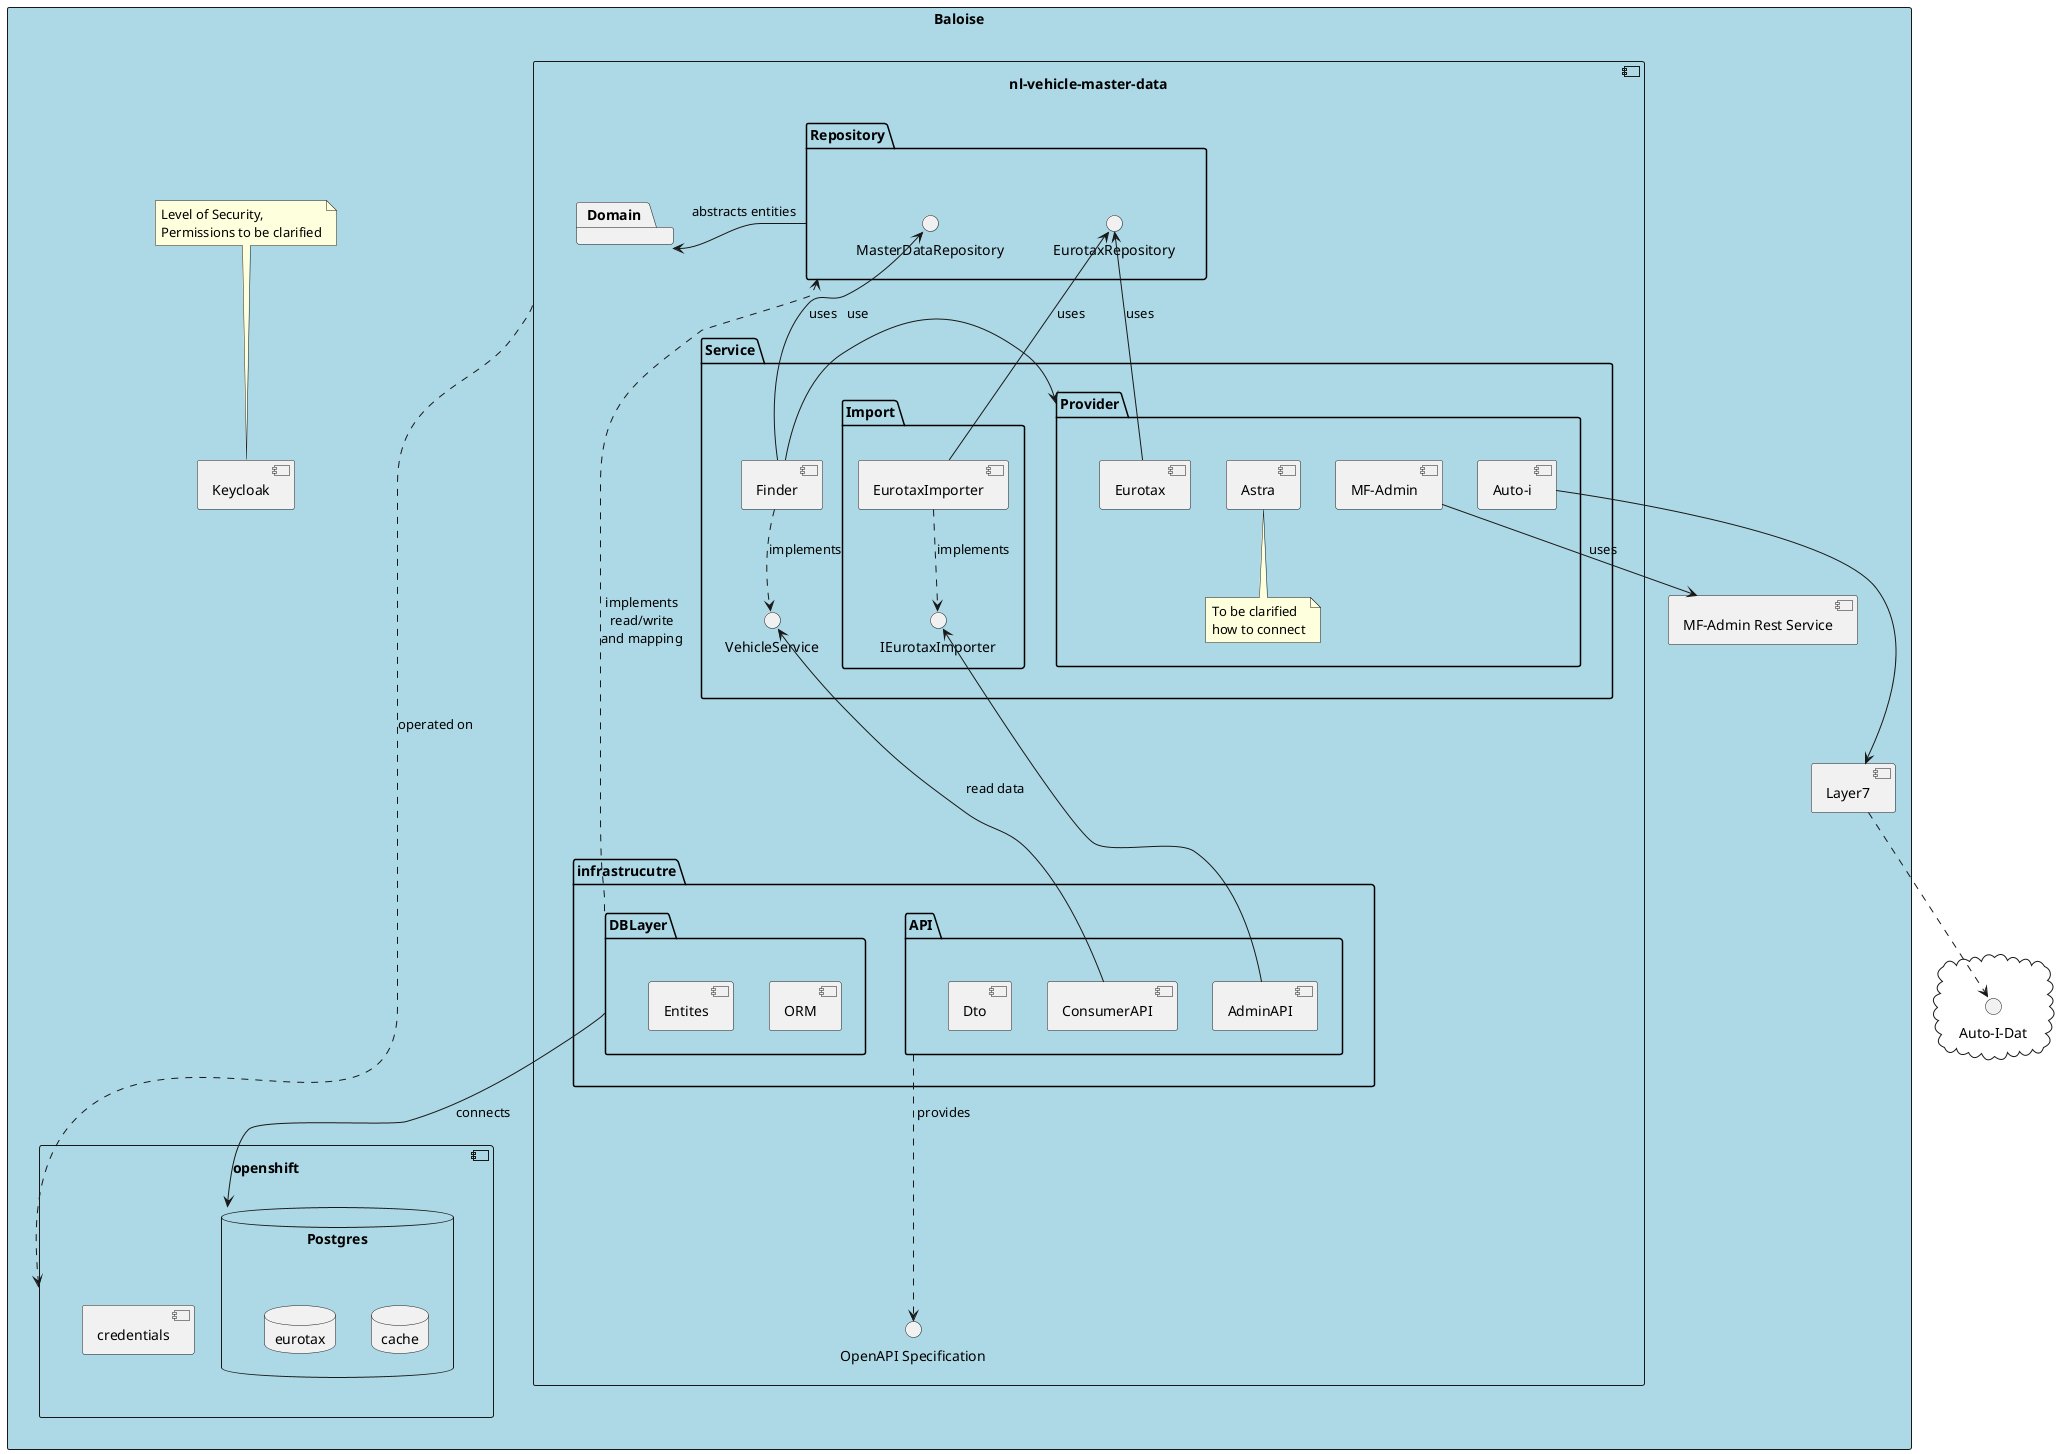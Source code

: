 @startuml

skinparam rectangleBackgroundColor lightblue

rectangle Baloise {

    component Layer7

    component Keycloak
    note top
        Level of Security,
        Permissions to be clarified
    end note
    component "MF-Admin Rest Service" as MFA_REST_SVC

    component openshift {
        component credentials

        database Postgres {
            database cache
            database eurotax
        }
    }

    component "nl-vehicle-master-data" as system {

        package "Service" {
            package Provider {
                component "Auto-i" as autoi_svc_comp
                component Astra as astra_svc_comp
                note bottom
                  To be clarified
                  how to connect
                end note
                component "MF-Admin" as mfa_svc_comp
                component Eurotax as etx_svc_comp

                autoi_svc_comp -down--> Layer7
            }
            component Finder
            interface VehicleService
            Finder .down.> VehicleService : implements

            package "Import" {
                interface "IEurotaxImporter"
                component "EurotaxImporter" as ETX_IMPORT_IMPL
                ETX_IMPORT_IMPL ..> IEurotaxImporter : implements
            }
        }

        package "Domain" {
        }

        package "Repository" {
            interface MasterDataRepository
            interface EurotaxRepository

            Finder -> Provider : use

        }

        Repository -> Domain : abstracts entities
        MasterDataRepository <-- Finder : uses
        EurotaxRepository <-- ETX_IMPORT_IMPL : uses
        EurotaxRepository <-- etx_svc_comp : uses

        package "infrastrucutre" {
          package DBLayer {
            component ORM
            component "Entites"
          }
          package "API" {
            component ConsumerAPI
            component AdminAPI
            component Dto
          }

          IEurotaxImporter <-- AdminAPI
          DBLayer --> Postgres :connects
        }

        Repository <..... DBLayer : "implements\nread/write\nand mapping"

        VehicleService <-- ConsumerAPI : "read data"
        interface "OpenAPI Specification" as openAPI
        API ..> openAPI : " provides"
    }

    mfa_svc_comp --> MFA_REST_SVC : uses
    system ..> openshift : "operated on"
}

cloud  {
  interface "Auto-I-Dat" as autoisvc
  Layer7 ..> autoisvc
}

@enduml